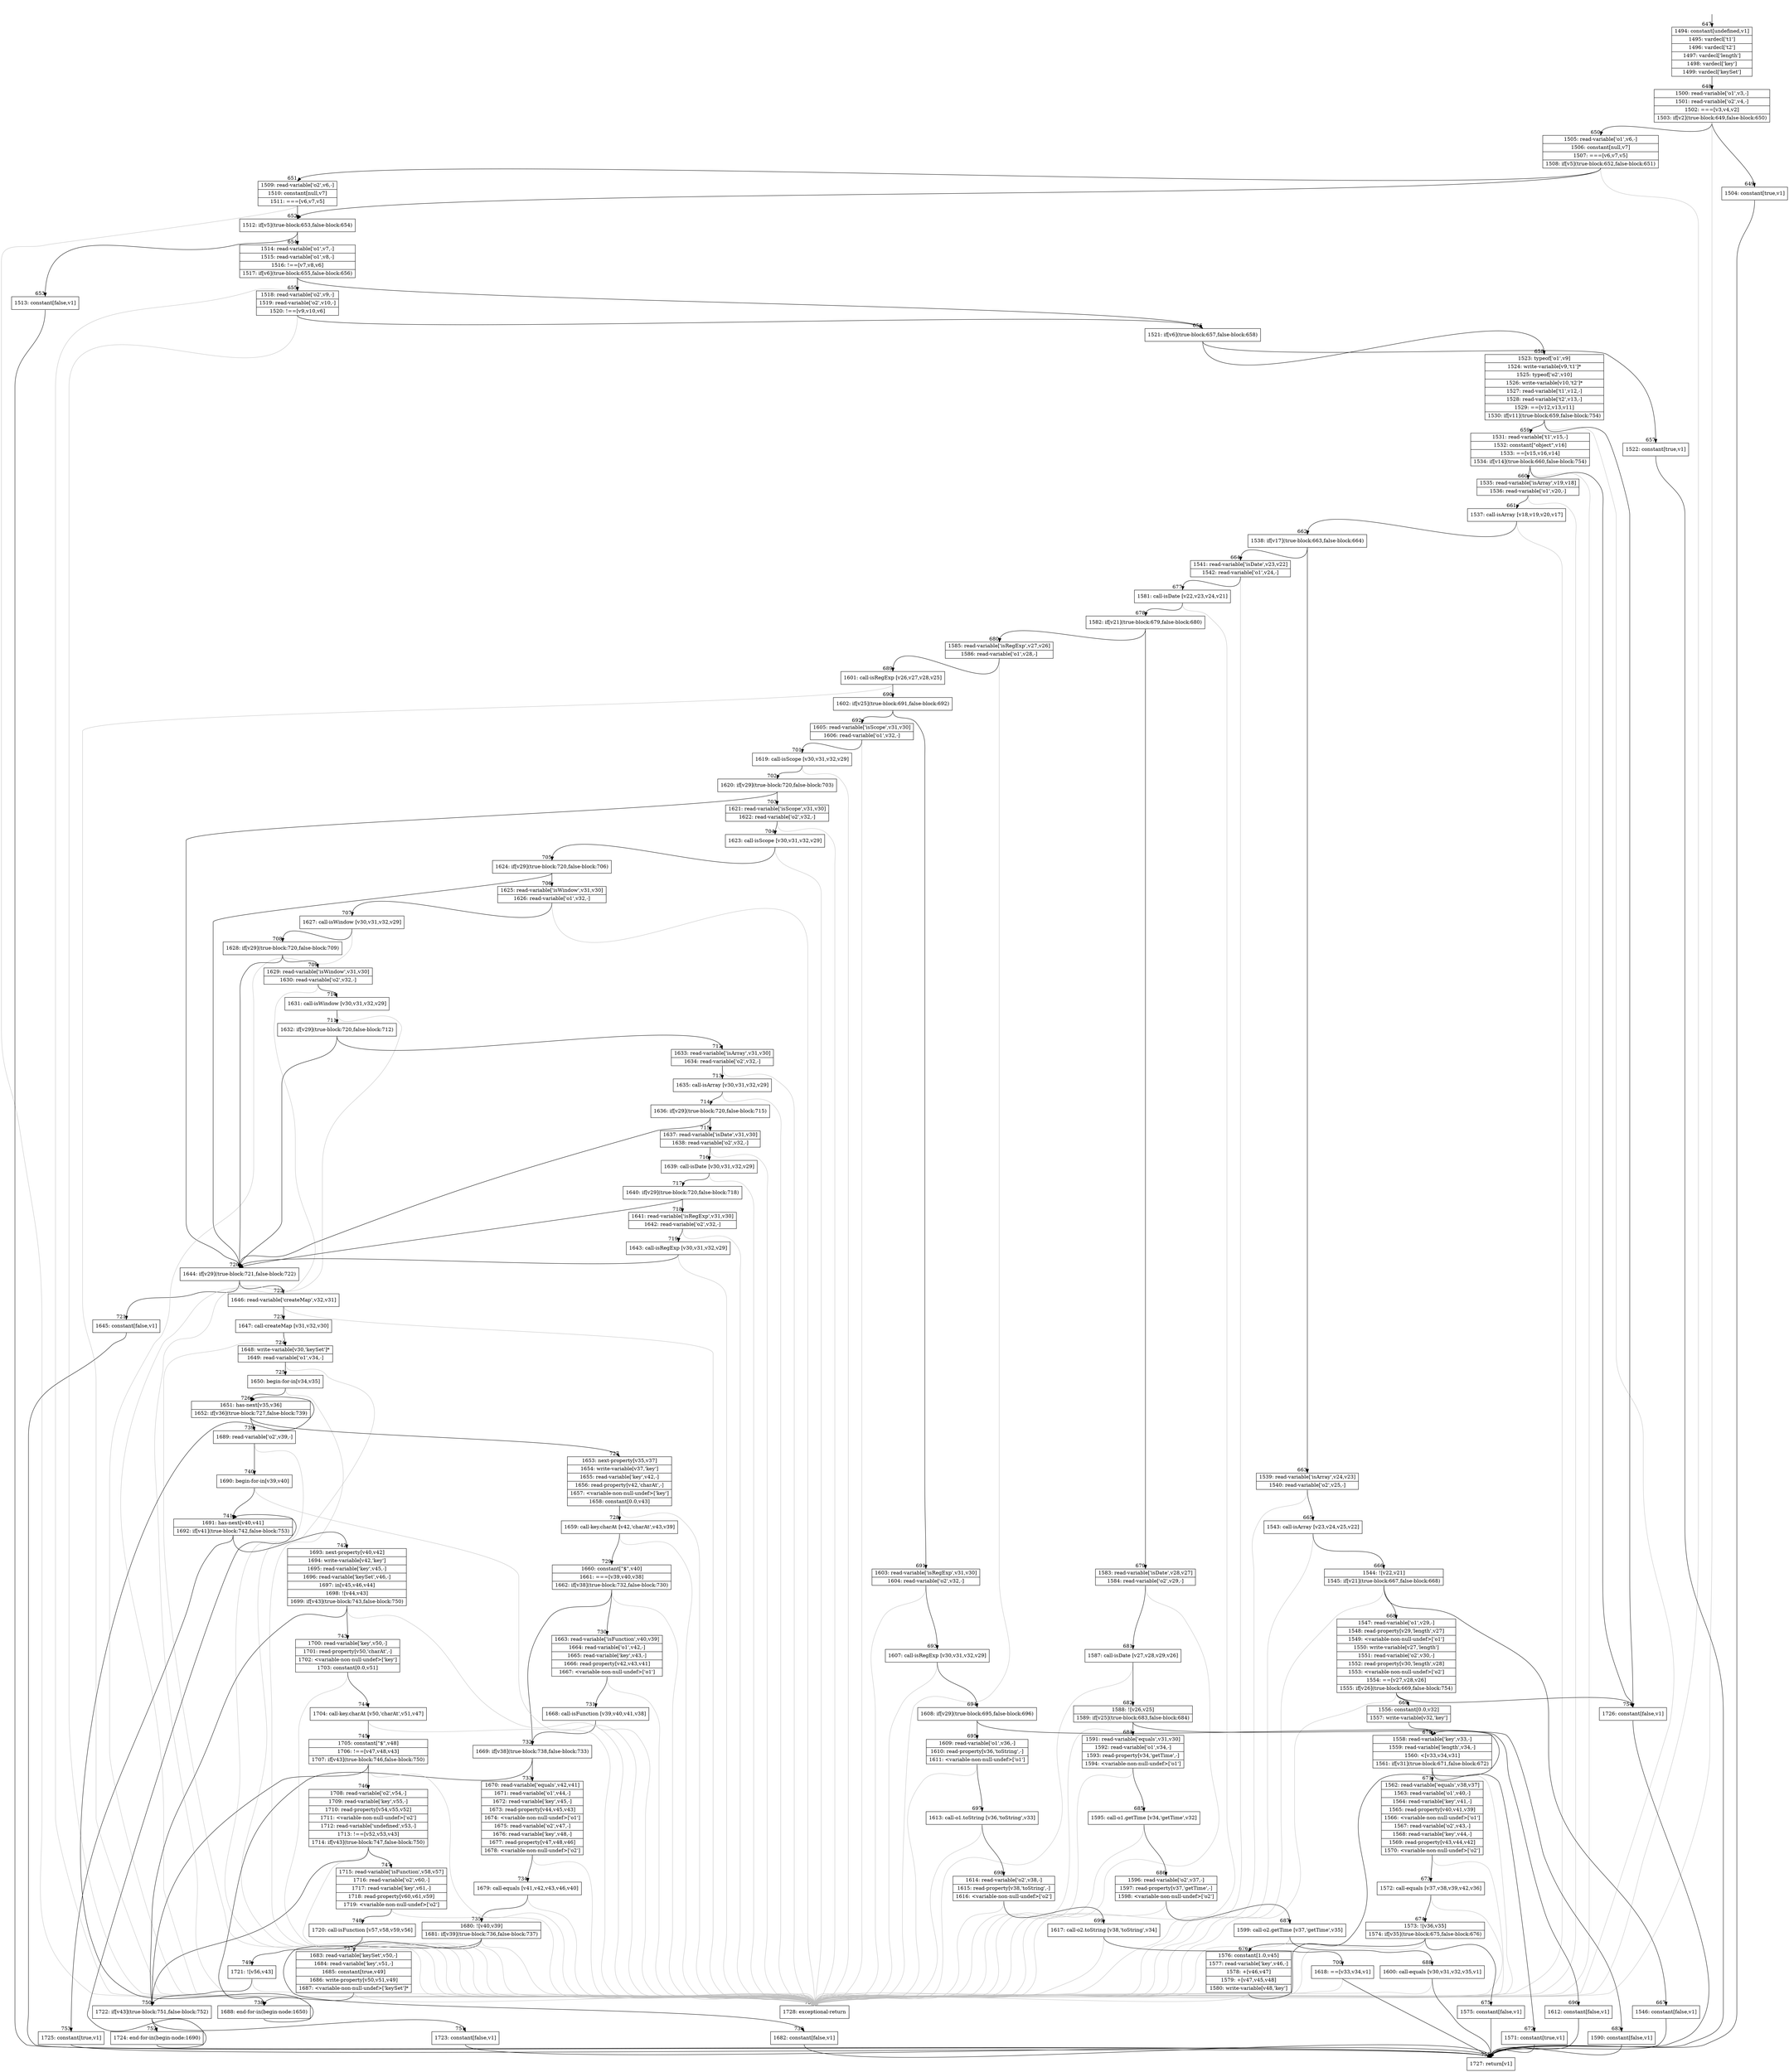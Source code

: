 digraph {
rankdir="TD"
BB_entry55[shape=none,label=""];
BB_entry55 -> BB647 [tailport=s, headport=n, headlabel="    647"]
BB647 [shape=record label="{1494: constant[undefined,v1]|1495: vardecl['t1']|1496: vardecl['t2']|1497: vardecl['length']|1498: vardecl['key']|1499: vardecl['keySet']}" ] 
BB647 -> BB648 [tailport=s, headport=n, headlabel="      648"]
BB648 [shape=record label="{1500: read-variable['o1',v3,-]|1501: read-variable['o2',v4,-]|1502: ===[v3,v4,v2]|1503: if[v2](true-block:649,false-block:650)}" ] 
BB648 -> BB649 [tailport=s, headport=n, headlabel="      649"]
BB648 -> BB650 [tailport=s, headport=n, headlabel="      650"]
BB648 -> BB756 [tailport=s, headport=n, color=gray, headlabel="      756"]
BB649 [shape=record label="{1504: constant[true,v1]}" ] 
BB649 -> BB755 [tailport=s, headport=n, headlabel="      755"]
BB650 [shape=record label="{1505: read-variable['o1',v6,-]|1506: constant[null,v7]|1507: ===[v6,v7,v5]|1508: if[v5](true-block:652,false-block:651)}" ] 
BB650 -> BB652 [tailport=s, headport=n, headlabel="      652"]
BB650 -> BB651 [tailport=s, headport=n, headlabel="      651"]
BB650 -> BB756 [tailport=s, headport=n, color=gray]
BB651 [shape=record label="{1509: read-variable['o2',v6,-]|1510: constant[null,v7]|1511: ===[v6,v7,v5]}" ] 
BB651 -> BB652 [tailport=s, headport=n]
BB651 -> BB756 [tailport=s, headport=n, color=gray]
BB652 [shape=record label="{1512: if[v5](true-block:653,false-block:654)}" ] 
BB652 -> BB653 [tailport=s, headport=n, headlabel="      653"]
BB652 -> BB654 [tailport=s, headport=n, headlabel="      654"]
BB653 [shape=record label="{1513: constant[false,v1]}" ] 
BB653 -> BB755 [tailport=s, headport=n]
BB654 [shape=record label="{1514: read-variable['o1',v7,-]|1515: read-variable['o1',v8,-]|1516: !==[v7,v8,v6]|1517: if[v6](true-block:655,false-block:656)}" ] 
BB654 -> BB656 [tailport=s, headport=n, headlabel="      656"]
BB654 -> BB655 [tailport=s, headport=n, headlabel="      655"]
BB654 -> BB756 [tailport=s, headport=n, color=gray]
BB655 [shape=record label="{1518: read-variable['o2',v9,-]|1519: read-variable['o2',v10,-]|1520: !==[v9,v10,v6]}" ] 
BB655 -> BB656 [tailport=s, headport=n]
BB655 -> BB756 [tailport=s, headport=n, color=gray]
BB656 [shape=record label="{1521: if[v6](true-block:657,false-block:658)}" ] 
BB656 -> BB657 [tailport=s, headport=n, headlabel="      657"]
BB656 -> BB658 [tailport=s, headport=n, headlabel="      658"]
BB657 [shape=record label="{1522: constant[true,v1]}" ] 
BB657 -> BB755 [tailport=s, headport=n]
BB658 [shape=record label="{1523: typeof['o1',v9]|1524: write-variable[v9,'t1']*|1525: typeof['o2',v10]|1526: write-variable[v10,'t2']*|1527: read-variable['t1',v12,-]|1528: read-variable['t2',v13,-]|1529: ==[v12,v13,v11]|1530: if[v11](true-block:659,false-block:754)}" ] 
BB658 -> BB659 [tailport=s, headport=n, headlabel="      659"]
BB658 -> BB754 [tailport=s, headport=n, headlabel="      754"]
BB658 -> BB756 [tailport=s, headport=n, color=gray]
BB659 [shape=record label="{1531: read-variable['t1',v15,-]|1532: constant[\"object\",v16]|1533: ==[v15,v16,v14]|1534: if[v14](true-block:660,false-block:754)}" ] 
BB659 -> BB660 [tailport=s, headport=n, headlabel="      660"]
BB659 -> BB754 [tailport=s, headport=n]
BB659 -> BB756 [tailport=s, headport=n, color=gray]
BB660 [shape=record label="{1535: read-variable['isArray',v19,v18]|1536: read-variable['o1',v20,-]}" ] 
BB660 -> BB661 [tailport=s, headport=n, headlabel="      661"]
BB660 -> BB756 [tailport=s, headport=n, color=gray]
BB661 [shape=record label="{1537: call-isArray [v18,v19,v20,v17]}" ] 
BB661 -> BB662 [tailport=s, headport=n, headlabel="      662"]
BB661 -> BB756 [tailport=s, headport=n, color=gray]
BB662 [shape=record label="{1538: if[v17](true-block:663,false-block:664)}" ] 
BB662 -> BB663 [tailport=s, headport=n, headlabel="      663"]
BB662 -> BB664 [tailport=s, headport=n, headlabel="      664"]
BB663 [shape=record label="{1539: read-variable['isArray',v24,v23]|1540: read-variable['o2',v25,-]}" ] 
BB663 -> BB665 [tailport=s, headport=n, headlabel="      665"]
BB663 -> BB756 [tailport=s, headport=n, color=gray]
BB664 [shape=record label="{1541: read-variable['isDate',v23,v22]|1542: read-variable['o1',v24,-]}" ] 
BB664 -> BB677 [tailport=s, headport=n, headlabel="      677"]
BB664 -> BB756 [tailport=s, headport=n, color=gray]
BB665 [shape=record label="{1543: call-isArray [v23,v24,v25,v22]}" ] 
BB665 -> BB666 [tailport=s, headport=n, headlabel="      666"]
BB665 -> BB756 [tailport=s, headport=n, color=gray]
BB666 [shape=record label="{1544: ![v22,v21]|1545: if[v21](true-block:667,false-block:668)}" ] 
BB666 -> BB667 [tailport=s, headport=n, headlabel="      667"]
BB666 -> BB668 [tailport=s, headport=n, headlabel="      668"]
BB666 -> BB756 [tailport=s, headport=n, color=gray]
BB667 [shape=record label="{1546: constant[false,v1]}" ] 
BB667 -> BB755 [tailport=s, headport=n]
BB668 [shape=record label="{1547: read-variable['o1',v29,-]|1548: read-property[v29,'length',v27]|1549: \<variable-non-null-undef\>['o1']|1550: write-variable[v27,'length']|1551: read-variable['o2',v30,-]|1552: read-property[v30,'length',v28]|1553: \<variable-non-null-undef\>['o2']|1554: ==[v27,v28,v26]|1555: if[v26](true-block:669,false-block:754)}" ] 
BB668 -> BB669 [tailport=s, headport=n, headlabel="      669"]
BB668 -> BB754 [tailport=s, headport=n]
BB668 -> BB756 [tailport=s, headport=n, color=gray]
BB669 [shape=record label="{1556: constant[0.0,v32]|1557: write-variable[v32,'key']}" ] 
BB669 -> BB670 [tailport=s, headport=n, headlabel="      670"]
BB670 [shape=record label="{1558: read-variable['key',v33,-]|1559: read-variable['length',v34,-]|1560: \<[v33,v34,v31]|1561: if[v31](true-block:671,false-block:672)}" ] 
BB670 -> BB671 [tailport=s, headport=n, headlabel="      671"]
BB670 -> BB672 [tailport=s, headport=n, headlabel="      672"]
BB670 -> BB756 [tailport=s, headport=n, color=gray]
BB671 [shape=record label="{1562: read-variable['equals',v38,v37]|1563: read-variable['o1',v40,-]|1564: read-variable['key',v41,-]|1565: read-property[v40,v41,v39]|1566: \<variable-non-null-undef\>['o1']|1567: read-variable['o2',v43,-]|1568: read-variable['key',v44,-]|1569: read-property[v43,v44,v42]|1570: \<variable-non-null-undef\>['o2']}" ] 
BB671 -> BB673 [tailport=s, headport=n, headlabel="      673"]
BB671 -> BB756 [tailport=s, headport=n, color=gray]
BB672 [shape=record label="{1571: constant[true,v1]}" ] 
BB672 -> BB755 [tailport=s, headport=n]
BB673 [shape=record label="{1572: call-equals [v37,v38,v39,v42,v36]}" ] 
BB673 -> BB674 [tailport=s, headport=n, headlabel="      674"]
BB673 -> BB756 [tailport=s, headport=n, color=gray]
BB674 [shape=record label="{1573: ![v36,v35]|1574: if[v35](true-block:675,false-block:676)}" ] 
BB674 -> BB675 [tailport=s, headport=n, headlabel="      675"]
BB674 -> BB676 [tailport=s, headport=n, headlabel="      676"]
BB674 -> BB756 [tailport=s, headport=n, color=gray]
BB675 [shape=record label="{1575: constant[false,v1]}" ] 
BB675 -> BB755 [tailport=s, headport=n]
BB676 [shape=record label="{1576: constant[1.0,v45]|1577: read-variable['key',v46,-]|1578: +[v46,v47]|1579: +[v47,v45,v48]|1580: write-variable[v48,'key']}" ] 
BB676 -> BB670 [tailport=s, headport=n]
BB676 -> BB756 [tailport=s, headport=n, color=gray]
BB677 [shape=record label="{1581: call-isDate [v22,v23,v24,v21]}" ] 
BB677 -> BB678 [tailport=s, headport=n, headlabel="      678"]
BB677 -> BB756 [tailport=s, headport=n, color=gray]
BB678 [shape=record label="{1582: if[v21](true-block:679,false-block:680)}" ] 
BB678 -> BB679 [tailport=s, headport=n, headlabel="      679"]
BB678 -> BB680 [tailport=s, headport=n, headlabel="      680"]
BB679 [shape=record label="{1583: read-variable['isDate',v28,v27]|1584: read-variable['o2',v29,-]}" ] 
BB679 -> BB681 [tailport=s, headport=n, headlabel="      681"]
BB679 -> BB756 [tailport=s, headport=n, color=gray]
BB680 [shape=record label="{1585: read-variable['isRegExp',v27,v26]|1586: read-variable['o1',v28,-]}" ] 
BB680 -> BB689 [tailport=s, headport=n, headlabel="      689"]
BB680 -> BB756 [tailport=s, headport=n, color=gray]
BB681 [shape=record label="{1587: call-isDate [v27,v28,v29,v26]}" ] 
BB681 -> BB682 [tailport=s, headport=n, headlabel="      682"]
BB681 -> BB756 [tailport=s, headport=n, color=gray]
BB682 [shape=record label="{1588: ![v26,v25]|1589: if[v25](true-block:683,false-block:684)}" ] 
BB682 -> BB683 [tailport=s, headport=n, headlabel="      683"]
BB682 -> BB684 [tailport=s, headport=n, headlabel="      684"]
BB682 -> BB756 [tailport=s, headport=n, color=gray]
BB683 [shape=record label="{1590: constant[false,v1]}" ] 
BB683 -> BB755 [tailport=s, headport=n]
BB684 [shape=record label="{1591: read-variable['equals',v31,v30]|1592: read-variable['o1',v34,-]|1593: read-property[v34,'getTime',-]|1594: \<variable-non-null-undef\>['o1']}" ] 
BB684 -> BB685 [tailport=s, headport=n, headlabel="      685"]
BB684 -> BB756 [tailport=s, headport=n, color=gray]
BB685 [shape=record label="{1595: call-o1.getTime [v34,'getTime',v32]}" ] 
BB685 -> BB686 [tailport=s, headport=n, headlabel="      686"]
BB685 -> BB756 [tailport=s, headport=n, color=gray]
BB686 [shape=record label="{1596: read-variable['o2',v37,-]|1597: read-property[v37,'getTime',-]|1598: \<variable-non-null-undef\>['o2']}" ] 
BB686 -> BB687 [tailport=s, headport=n, headlabel="      687"]
BB686 -> BB756 [tailport=s, headport=n, color=gray]
BB687 [shape=record label="{1599: call-o2.getTime [v37,'getTime',v35]}" ] 
BB687 -> BB688 [tailport=s, headport=n, headlabel="      688"]
BB687 -> BB756 [tailport=s, headport=n, color=gray]
BB688 [shape=record label="{1600: call-equals [v30,v31,v32,v35,v1]}" ] 
BB688 -> BB755 [tailport=s, headport=n]
BB688 -> BB756 [tailport=s, headport=n, color=gray]
BB689 [shape=record label="{1601: call-isRegExp [v26,v27,v28,v25]}" ] 
BB689 -> BB690 [tailport=s, headport=n, headlabel="      690"]
BB689 -> BB756 [tailport=s, headport=n, color=gray]
BB690 [shape=record label="{1602: if[v25](true-block:691,false-block:692)}" ] 
BB690 -> BB691 [tailport=s, headport=n, headlabel="      691"]
BB690 -> BB692 [tailport=s, headport=n, headlabel="      692"]
BB691 [shape=record label="{1603: read-variable['isRegExp',v31,v30]|1604: read-variable['o2',v32,-]}" ] 
BB691 -> BB693 [tailport=s, headport=n, headlabel="      693"]
BB691 -> BB756 [tailport=s, headport=n, color=gray]
BB692 [shape=record label="{1605: read-variable['isScope',v31,v30]|1606: read-variable['o1',v32,-]}" ] 
BB692 -> BB701 [tailport=s, headport=n, headlabel="      701"]
BB692 -> BB756 [tailport=s, headport=n, color=gray]
BB693 [shape=record label="{1607: call-isRegExp [v30,v31,v32,v29]}" ] 
BB693 -> BB694 [tailport=s, headport=n, headlabel="      694"]
BB693 -> BB756 [tailport=s, headport=n, color=gray]
BB694 [shape=record label="{1608: if[v29](true-block:695,false-block:696)}" ] 
BB694 -> BB695 [tailport=s, headport=n, headlabel="      695"]
BB694 -> BB696 [tailport=s, headport=n, headlabel="      696"]
BB695 [shape=record label="{1609: read-variable['o1',v36,-]|1610: read-property[v36,'toString',-]|1611: \<variable-non-null-undef\>['o1']}" ] 
BB695 -> BB697 [tailport=s, headport=n, headlabel="      697"]
BB695 -> BB756 [tailport=s, headport=n, color=gray]
BB696 [shape=record label="{1612: constant[false,v1]}" ] 
BB696 -> BB755 [tailport=s, headport=n]
BB697 [shape=record label="{1613: call-o1.toString [v36,'toString',v33]}" ] 
BB697 -> BB698 [tailport=s, headport=n, headlabel="      698"]
BB697 -> BB756 [tailport=s, headport=n, color=gray]
BB698 [shape=record label="{1614: read-variable['o2',v38,-]|1615: read-property[v38,'toString',-]|1616: \<variable-non-null-undef\>['o2']}" ] 
BB698 -> BB699 [tailport=s, headport=n, headlabel="      699"]
BB698 -> BB756 [tailport=s, headport=n, color=gray]
BB699 [shape=record label="{1617: call-o2.toString [v38,'toString',v34]}" ] 
BB699 -> BB700 [tailport=s, headport=n, headlabel="      700"]
BB699 -> BB756 [tailport=s, headport=n, color=gray]
BB700 [shape=record label="{1618: ==[v33,v34,v1]}" ] 
BB700 -> BB755 [tailport=s, headport=n]
BB700 -> BB756 [tailport=s, headport=n, color=gray]
BB701 [shape=record label="{1619: call-isScope [v30,v31,v32,v29]}" ] 
BB701 -> BB702 [tailport=s, headport=n, headlabel="      702"]
BB701 -> BB756 [tailport=s, headport=n, color=gray]
BB702 [shape=record label="{1620: if[v29](true-block:720,false-block:703)}" ] 
BB702 -> BB720 [tailport=s, headport=n, headlabel="      720"]
BB702 -> BB703 [tailport=s, headport=n, headlabel="      703"]
BB703 [shape=record label="{1621: read-variable['isScope',v31,v30]|1622: read-variable['o2',v32,-]}" ] 
BB703 -> BB704 [tailport=s, headport=n, headlabel="      704"]
BB703 -> BB756 [tailport=s, headport=n, color=gray]
BB704 [shape=record label="{1623: call-isScope [v30,v31,v32,v29]}" ] 
BB704 -> BB705 [tailport=s, headport=n, headlabel="      705"]
BB704 -> BB756 [tailport=s, headport=n, color=gray]
BB705 [shape=record label="{1624: if[v29](true-block:720,false-block:706)}" ] 
BB705 -> BB720 [tailport=s, headport=n]
BB705 -> BB706 [tailport=s, headport=n, headlabel="      706"]
BB706 [shape=record label="{1625: read-variable['isWindow',v31,v30]|1626: read-variable['o1',v32,-]}" ] 
BB706 -> BB707 [tailport=s, headport=n, headlabel="      707"]
BB706 -> BB756 [tailport=s, headport=n, color=gray]
BB707 [shape=record label="{1627: call-isWindow [v30,v31,v32,v29]}" ] 
BB707 -> BB708 [tailport=s, headport=n, headlabel="      708"]
BB707 -> BB756 [tailport=s, headport=n, color=gray]
BB708 [shape=record label="{1628: if[v29](true-block:720,false-block:709)}" ] 
BB708 -> BB720 [tailport=s, headport=n]
BB708 -> BB709 [tailport=s, headport=n, headlabel="      709"]
BB709 [shape=record label="{1629: read-variable['isWindow',v31,v30]|1630: read-variable['o2',v32,-]}" ] 
BB709 -> BB710 [tailport=s, headport=n, headlabel="      710"]
BB709 -> BB756 [tailport=s, headport=n, color=gray]
BB710 [shape=record label="{1631: call-isWindow [v30,v31,v32,v29]}" ] 
BB710 -> BB711 [tailport=s, headport=n, headlabel="      711"]
BB710 -> BB756 [tailport=s, headport=n, color=gray]
BB711 [shape=record label="{1632: if[v29](true-block:720,false-block:712)}" ] 
BB711 -> BB720 [tailport=s, headport=n]
BB711 -> BB712 [tailport=s, headport=n, headlabel="      712"]
BB712 [shape=record label="{1633: read-variable['isArray',v31,v30]|1634: read-variable['o2',v32,-]}" ] 
BB712 -> BB713 [tailport=s, headport=n, headlabel="      713"]
BB712 -> BB756 [tailport=s, headport=n, color=gray]
BB713 [shape=record label="{1635: call-isArray [v30,v31,v32,v29]}" ] 
BB713 -> BB714 [tailport=s, headport=n, headlabel="      714"]
BB713 -> BB756 [tailport=s, headport=n, color=gray]
BB714 [shape=record label="{1636: if[v29](true-block:720,false-block:715)}" ] 
BB714 -> BB720 [tailport=s, headport=n]
BB714 -> BB715 [tailport=s, headport=n, headlabel="      715"]
BB715 [shape=record label="{1637: read-variable['isDate',v31,v30]|1638: read-variable['o2',v32,-]}" ] 
BB715 -> BB716 [tailport=s, headport=n, headlabel="      716"]
BB715 -> BB756 [tailport=s, headport=n, color=gray]
BB716 [shape=record label="{1639: call-isDate [v30,v31,v32,v29]}" ] 
BB716 -> BB717 [tailport=s, headport=n, headlabel="      717"]
BB716 -> BB756 [tailport=s, headport=n, color=gray]
BB717 [shape=record label="{1640: if[v29](true-block:720,false-block:718)}" ] 
BB717 -> BB720 [tailport=s, headport=n]
BB717 -> BB718 [tailport=s, headport=n, headlabel="      718"]
BB718 [shape=record label="{1641: read-variable['isRegExp',v31,v30]|1642: read-variable['o2',v32,-]}" ] 
BB718 -> BB719 [tailport=s, headport=n, headlabel="      719"]
BB718 -> BB756 [tailport=s, headport=n, color=gray]
BB719 [shape=record label="{1643: call-isRegExp [v30,v31,v32,v29]}" ] 
BB719 -> BB720 [tailport=s, headport=n]
BB719 -> BB756 [tailport=s, headport=n, color=gray]
BB720 [shape=record label="{1644: if[v29](true-block:721,false-block:722)}" ] 
BB720 -> BB721 [tailport=s, headport=n, headlabel="      721"]
BB720 -> BB722 [tailport=s, headport=n, headlabel="      722"]
BB721 [shape=record label="{1645: constant[false,v1]}" ] 
BB721 -> BB755 [tailport=s, headport=n]
BB722 [shape=record label="{1646: read-variable['createMap',v32,v31]}" ] 
BB722 -> BB723 [tailport=s, headport=n, headlabel="      723"]
BB722 -> BB756 [tailport=s, headport=n, color=gray]
BB723 [shape=record label="{1647: call-createMap [v31,v32,v30]}" ] 
BB723 -> BB724 [tailport=s, headport=n, headlabel="      724"]
BB723 -> BB756 [tailport=s, headport=n, color=gray]
BB724 [shape=record label="{1648: write-variable[v30,'keySet']*|1649: read-variable['o1',v34,-]}" ] 
BB724 -> BB725 [tailport=s, headport=n, headlabel="      725"]
BB724 -> BB756 [tailport=s, headport=n, color=gray]
BB725 [shape=record label="{1650: begin-for-in[v34,v35]}" ] 
BB725 -> BB726 [tailport=s, headport=n, headlabel="      726"]
BB725 -> BB756 [tailport=s, headport=n, color=gray]
BB726 [shape=record label="{1651: has-next[v35,v36]|1652: if[v36](true-block:727,false-block:739)}" ] 
BB726 -> BB727 [tailport=s, headport=n, headlabel="      727"]
BB726 -> BB739 [tailport=s, headport=n, headlabel="      739"]
BB727 [shape=record label="{1653: next-property[v35,v37]|1654: write-variable[v37,'key']|1655: read-variable['key',v42,-]|1656: read-property[v42,'charAt',-]|1657: \<variable-non-null-undef\>['key']|1658: constant[0.0,v43]}" ] 
BB727 -> BB728 [tailport=s, headport=n, headlabel="      728"]
BB727 -> BB756 [tailport=s, headport=n, color=gray]
BB728 [shape=record label="{1659: call-key.charAt [v42,'charAt',v43,v39]}" ] 
BB728 -> BB729 [tailport=s, headport=n, headlabel="      729"]
BB728 -> BB756 [tailport=s, headport=n, color=gray]
BB729 [shape=record label="{1660: constant[\"$\",v40]|1661: ===[v39,v40,v38]|1662: if[v38](true-block:732,false-block:730)}" ] 
BB729 -> BB732 [tailport=s, headport=n, headlabel="      732"]
BB729 -> BB730 [tailport=s, headport=n, headlabel="      730"]
BB729 -> BB756 [tailport=s, headport=n, color=gray]
BB730 [shape=record label="{1663: read-variable['isFunction',v40,v39]|1664: read-variable['o1',v42,-]|1665: read-variable['key',v43,-]|1666: read-property[v42,v43,v41]|1667: \<variable-non-null-undef\>['o1']}" ] 
BB730 -> BB731 [tailport=s, headport=n, headlabel="      731"]
BB730 -> BB756 [tailport=s, headport=n, color=gray]
BB731 [shape=record label="{1668: call-isFunction [v39,v40,v41,v38]}" ] 
BB731 -> BB732 [tailport=s, headport=n]
BB731 -> BB756 [tailport=s, headport=n, color=gray]
BB732 [shape=record label="{1669: if[v38](true-block:738,false-block:733)}" ] 
BB732 -> BB738 [tailport=s, headport=n, headlabel="      738"]
BB732 -> BB733 [tailport=s, headport=n, headlabel="      733"]
BB733 [shape=record label="{1670: read-variable['equals',v42,v41]|1671: read-variable['o1',v44,-]|1672: read-variable['key',v45,-]|1673: read-property[v44,v45,v43]|1674: \<variable-non-null-undef\>['o1']|1675: read-variable['o2',v47,-]|1676: read-variable['key',v48,-]|1677: read-property[v47,v48,v46]|1678: \<variable-non-null-undef\>['o2']}" ] 
BB733 -> BB734 [tailport=s, headport=n, headlabel="      734"]
BB733 -> BB756 [tailport=s, headport=n, color=gray]
BB734 [shape=record label="{1679: call-equals [v41,v42,v43,v46,v40]}" ] 
BB734 -> BB735 [tailport=s, headport=n, headlabel="      735"]
BB734 -> BB756 [tailport=s, headport=n, color=gray]
BB735 [shape=record label="{1680: ![v40,v39]|1681: if[v39](true-block:736,false-block:737)}" ] 
BB735 -> BB736 [tailport=s, headport=n, headlabel="      736"]
BB735 -> BB737 [tailport=s, headport=n, headlabel="      737"]
BB735 -> BB756 [tailport=s, headport=n, color=gray]
BB736 [shape=record label="{1682: constant[false,v1]}" ] 
BB736 -> BB755 [tailport=s, headport=n]
BB737 [shape=record label="{1683: read-variable['keySet',v50,-]|1684: read-variable['key',v51,-]|1685: constant[true,v49]|1686: write-property[v50,v51,v49]|1687: \<variable-non-null-undef\>['keySet']*}" ] 
BB737 -> BB738 [tailport=s, headport=n]
BB737 -> BB756 [tailport=s, headport=n, color=gray]
BB738 [shape=record label="{1688: end-for-in(begin-node:1650)}" ] 
BB738 -> BB726 [tailport=s, headport=n]
BB739 [shape=record label="{1689: read-variable['o2',v39,-]}" ] 
BB739 -> BB740 [tailport=s, headport=n, headlabel="      740"]
BB739 -> BB756 [tailport=s, headport=n, color=gray]
BB740 [shape=record label="{1690: begin-for-in[v39,v40]}" ] 
BB740 -> BB741 [tailport=s, headport=n, headlabel="      741"]
BB740 -> BB756 [tailport=s, headport=n, color=gray]
BB741 [shape=record label="{1691: has-next[v40,v41]|1692: if[v41](true-block:742,false-block:753)}" ] 
BB741 -> BB742 [tailport=s, headport=n, headlabel="      742"]
BB741 -> BB753 [tailport=s, headport=n, headlabel="      753"]
BB742 [shape=record label="{1693: next-property[v40,v42]|1694: write-variable[v42,'key']|1695: read-variable['key',v45,-]|1696: read-variable['keySet',v46,-]|1697: in[v45,v46,v44]|1698: ![v44,v43]|1699: if[v43](true-block:743,false-block:750)}" ] 
BB742 -> BB750 [tailport=s, headport=n, headlabel="      750"]
BB742 -> BB743 [tailport=s, headport=n, headlabel="      743"]
BB742 -> BB756 [tailport=s, headport=n, color=gray]
BB743 [shape=record label="{1700: read-variable['key',v50,-]|1701: read-property[v50,'charAt',-]|1702: \<variable-non-null-undef\>['key']|1703: constant[0.0,v51]}" ] 
BB743 -> BB744 [tailport=s, headport=n, headlabel="      744"]
BB743 -> BB756 [tailport=s, headport=n, color=gray]
BB744 [shape=record label="{1704: call-key.charAt [v50,'charAt',v51,v47]}" ] 
BB744 -> BB745 [tailport=s, headport=n, headlabel="      745"]
BB744 -> BB756 [tailport=s, headport=n, color=gray]
BB745 [shape=record label="{1705: constant[\"$\",v48]|1706: !==[v47,v48,v43]|1707: if[v43](true-block:746,false-block:750)}" ] 
BB745 -> BB750 [tailport=s, headport=n]
BB745 -> BB746 [tailport=s, headport=n, headlabel="      746"]
BB745 -> BB756 [tailport=s, headport=n, color=gray]
BB746 [shape=record label="{1708: read-variable['o2',v54,-]|1709: read-variable['key',v55,-]|1710: read-property[v54,v55,v52]|1711: \<variable-non-null-undef\>['o2']|1712: read-variable['undefined',v53,-]|1713: !==[v52,v53,v43]|1714: if[v43](true-block:747,false-block:750)}" ] 
BB746 -> BB750 [tailport=s, headport=n]
BB746 -> BB747 [tailport=s, headport=n, headlabel="      747"]
BB746 -> BB756 [tailport=s, headport=n, color=gray]
BB747 [shape=record label="{1715: read-variable['isFunction',v58,v57]|1716: read-variable['o2',v60,-]|1717: read-variable['key',v61,-]|1718: read-property[v60,v61,v59]|1719: \<variable-non-null-undef\>['o2']}" ] 
BB747 -> BB748 [tailport=s, headport=n, headlabel="      748"]
BB747 -> BB756 [tailport=s, headport=n, color=gray]
BB748 [shape=record label="{1720: call-isFunction [v57,v58,v59,v56]}" ] 
BB748 -> BB749 [tailport=s, headport=n, headlabel="      749"]
BB748 -> BB756 [tailport=s, headport=n, color=gray]
BB749 [shape=record label="{1721: ![v56,v43]}" ] 
BB749 -> BB750 [tailport=s, headport=n]
BB749 -> BB756 [tailport=s, headport=n, color=gray]
BB750 [shape=record label="{1722: if[v43](true-block:751,false-block:752)}" ] 
BB750 -> BB751 [tailport=s, headport=n, headlabel="      751"]
BB750 -> BB752 [tailport=s, headport=n, headlabel="      752"]
BB751 [shape=record label="{1723: constant[false,v1]}" ] 
BB751 -> BB755 [tailport=s, headport=n]
BB752 [shape=record label="{1724: end-for-in(begin-node:1690)}" ] 
BB752 -> BB741 [tailport=s, headport=n]
BB753 [shape=record label="{1725: constant[true,v1]}" ] 
BB753 -> BB755 [tailport=s, headport=n]
BB754 [shape=record label="{1726: constant[false,v1]}" ] 
BB754 -> BB755 [tailport=s, headport=n]
BB755 [shape=record label="{1727: return[v1]}" ] 
BB756 [shape=record label="{1728: exceptional-return}" ] 
//#$~ 1052
}
